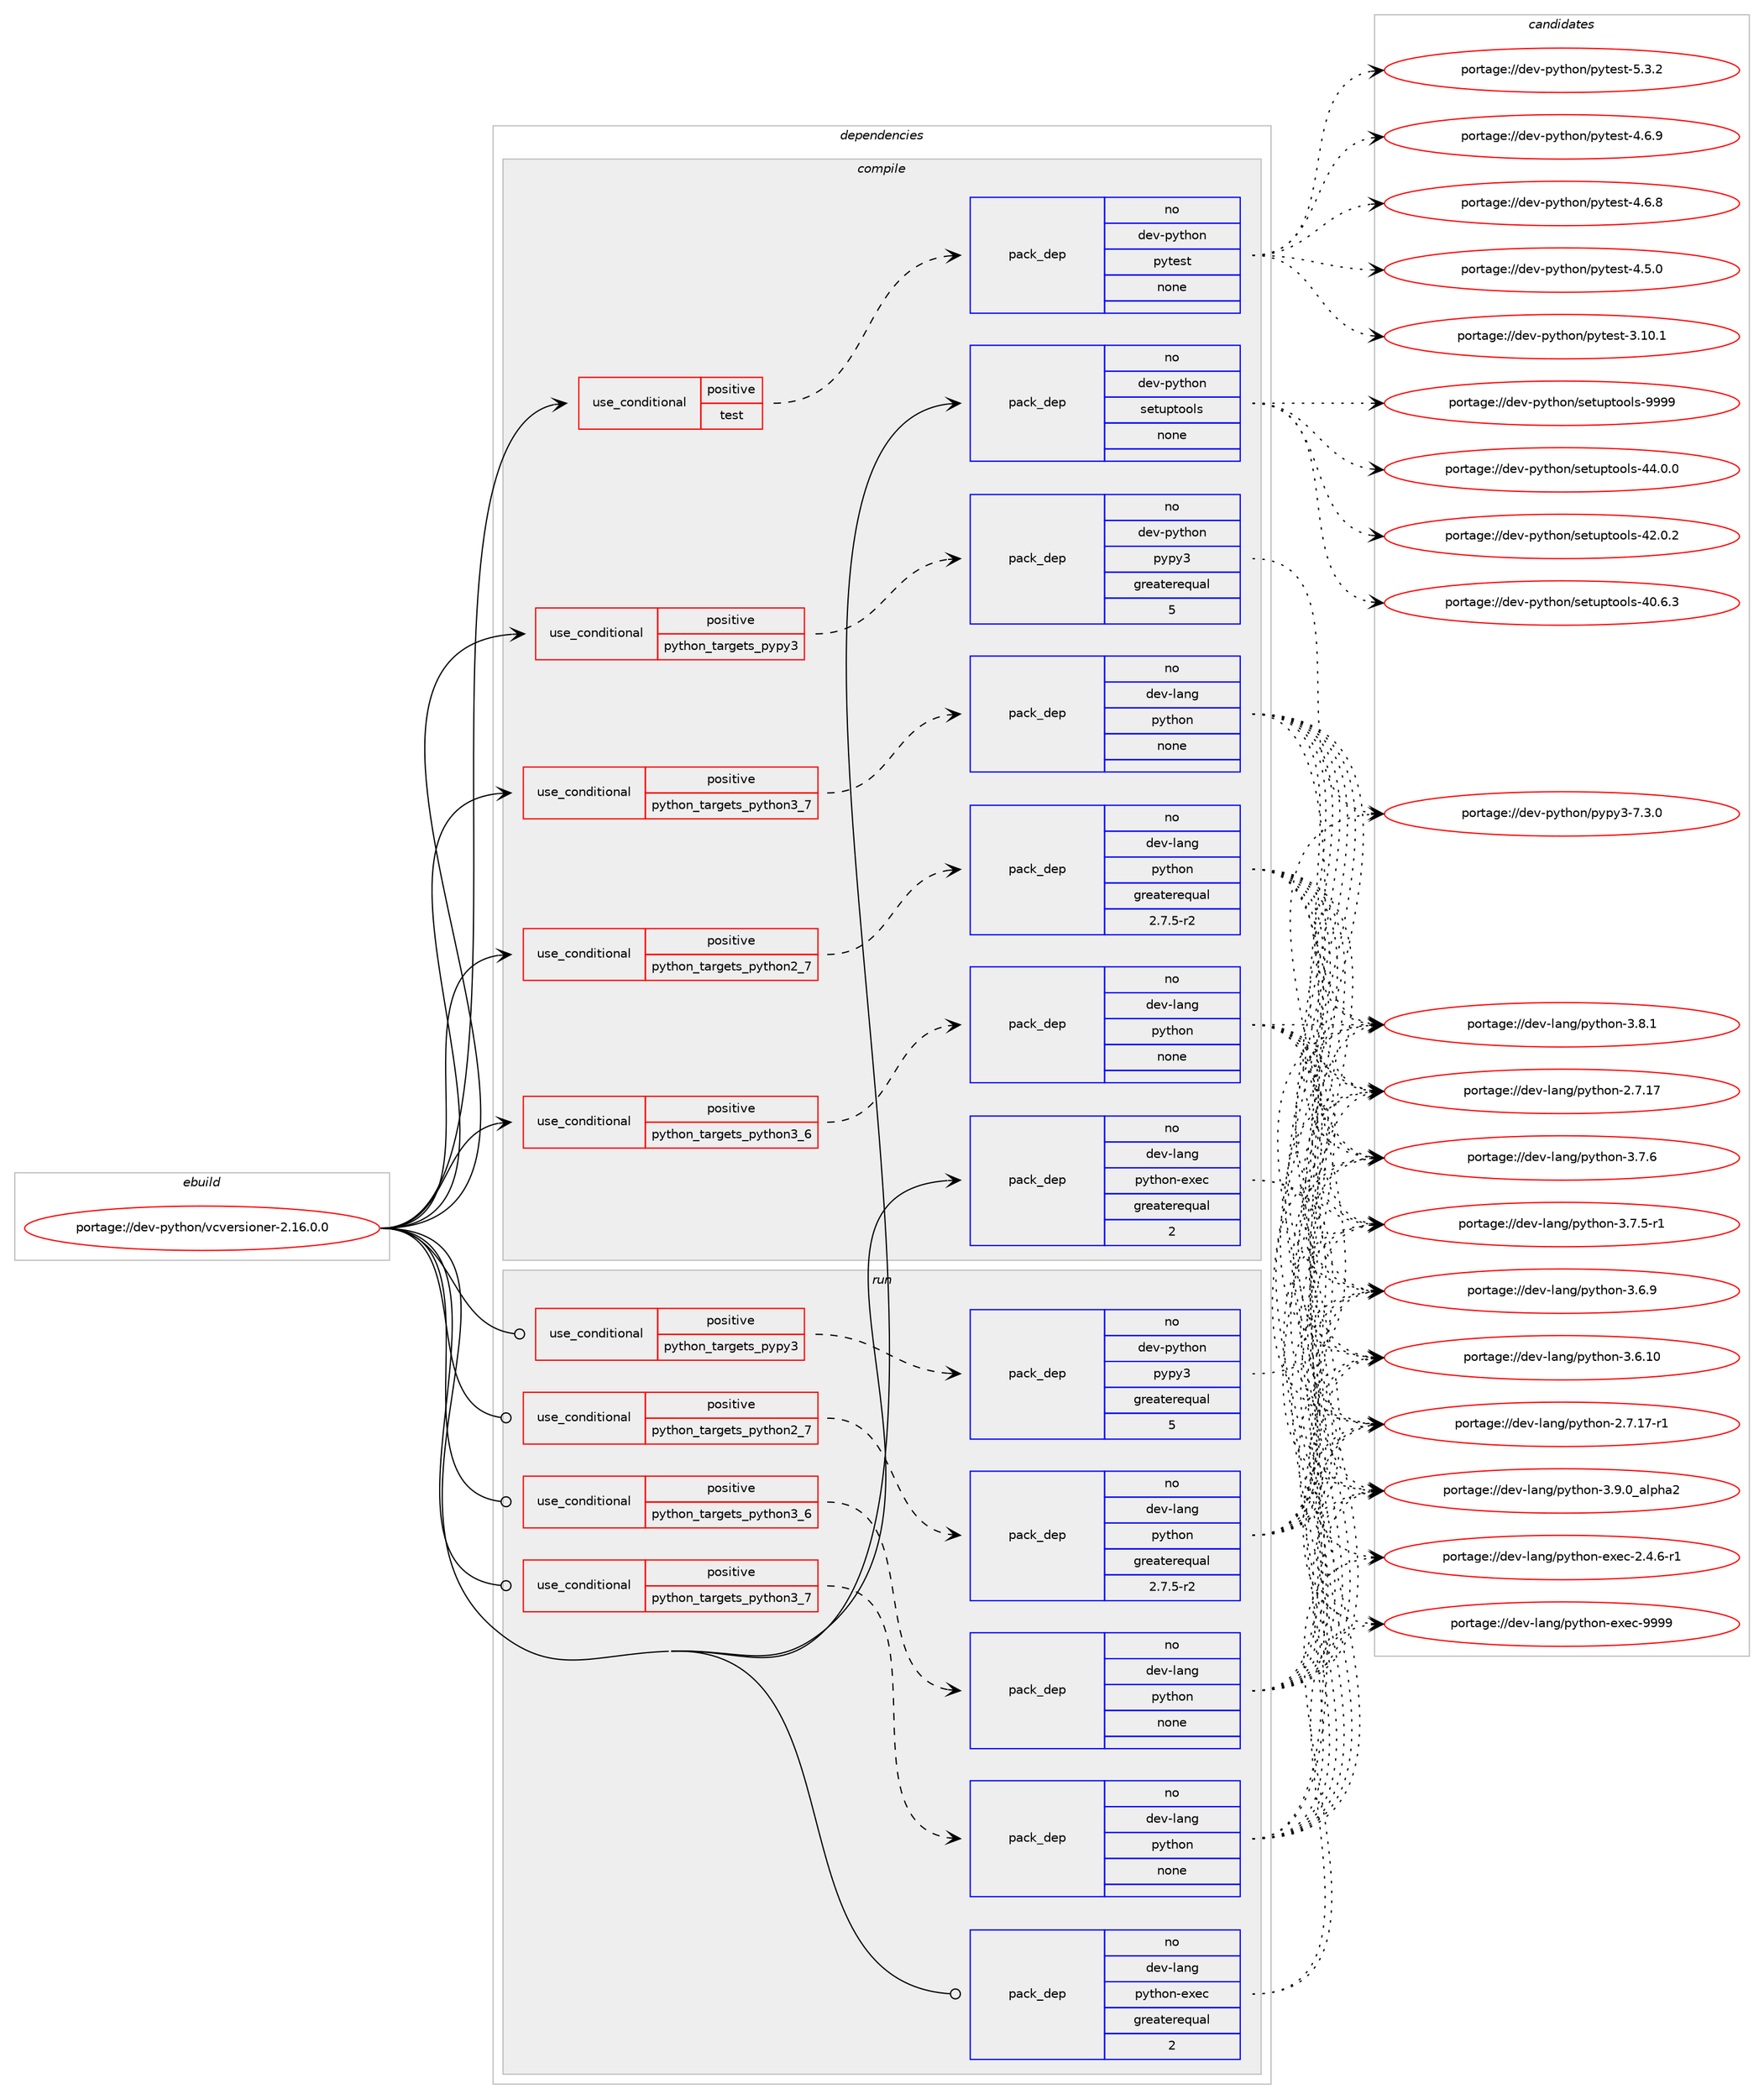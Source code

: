digraph prolog {

# *************
# Graph options
# *************

newrank=true;
concentrate=true;
compound=true;
graph [rankdir=LR,fontname=Helvetica,fontsize=10,ranksep=1.5];#, ranksep=2.5, nodesep=0.2];
edge  [arrowhead=vee];
node  [fontname=Helvetica,fontsize=10];

# **********
# The ebuild
# **********

subgraph cluster_leftcol {
color=gray;
rank=same;
label=<<i>ebuild</i>>;
id [label="portage://dev-python/vcversioner-2.16.0.0", color=red, width=4, href="../dev-python/vcversioner-2.16.0.0.svg"];
}

# ****************
# The dependencies
# ****************

subgraph cluster_midcol {
color=gray;
label=<<i>dependencies</i>>;
subgraph cluster_compile {
fillcolor="#eeeeee";
style=filled;
label=<<i>compile</i>>;
subgraph cond104038 {
dependency419313 [label=<<TABLE BORDER="0" CELLBORDER="1" CELLSPACING="0" CELLPADDING="4"><TR><TD ROWSPAN="3" CELLPADDING="10">use_conditional</TD></TR><TR><TD>positive</TD></TR><TR><TD>python_targets_pypy3</TD></TR></TABLE>>, shape=none, color=red];
subgraph pack310392 {
dependency419314 [label=<<TABLE BORDER="0" CELLBORDER="1" CELLSPACING="0" CELLPADDING="4" WIDTH="220"><TR><TD ROWSPAN="6" CELLPADDING="30">pack_dep</TD></TR><TR><TD WIDTH="110">no</TD></TR><TR><TD>dev-python</TD></TR><TR><TD>pypy3</TD></TR><TR><TD>greaterequal</TD></TR><TR><TD>5</TD></TR></TABLE>>, shape=none, color=blue];
}
dependency419313:e -> dependency419314:w [weight=20,style="dashed",arrowhead="vee"];
}
id:e -> dependency419313:w [weight=20,style="solid",arrowhead="vee"];
subgraph cond104039 {
dependency419315 [label=<<TABLE BORDER="0" CELLBORDER="1" CELLSPACING="0" CELLPADDING="4"><TR><TD ROWSPAN="3" CELLPADDING="10">use_conditional</TD></TR><TR><TD>positive</TD></TR><TR><TD>python_targets_python2_7</TD></TR></TABLE>>, shape=none, color=red];
subgraph pack310393 {
dependency419316 [label=<<TABLE BORDER="0" CELLBORDER="1" CELLSPACING="0" CELLPADDING="4" WIDTH="220"><TR><TD ROWSPAN="6" CELLPADDING="30">pack_dep</TD></TR><TR><TD WIDTH="110">no</TD></TR><TR><TD>dev-lang</TD></TR><TR><TD>python</TD></TR><TR><TD>greaterequal</TD></TR><TR><TD>2.7.5-r2</TD></TR></TABLE>>, shape=none, color=blue];
}
dependency419315:e -> dependency419316:w [weight=20,style="dashed",arrowhead="vee"];
}
id:e -> dependency419315:w [weight=20,style="solid",arrowhead="vee"];
subgraph cond104040 {
dependency419317 [label=<<TABLE BORDER="0" CELLBORDER="1" CELLSPACING="0" CELLPADDING="4"><TR><TD ROWSPAN="3" CELLPADDING="10">use_conditional</TD></TR><TR><TD>positive</TD></TR><TR><TD>python_targets_python3_6</TD></TR></TABLE>>, shape=none, color=red];
subgraph pack310394 {
dependency419318 [label=<<TABLE BORDER="0" CELLBORDER="1" CELLSPACING="0" CELLPADDING="4" WIDTH="220"><TR><TD ROWSPAN="6" CELLPADDING="30">pack_dep</TD></TR><TR><TD WIDTH="110">no</TD></TR><TR><TD>dev-lang</TD></TR><TR><TD>python</TD></TR><TR><TD>none</TD></TR><TR><TD></TD></TR></TABLE>>, shape=none, color=blue];
}
dependency419317:e -> dependency419318:w [weight=20,style="dashed",arrowhead="vee"];
}
id:e -> dependency419317:w [weight=20,style="solid",arrowhead="vee"];
subgraph cond104041 {
dependency419319 [label=<<TABLE BORDER="0" CELLBORDER="1" CELLSPACING="0" CELLPADDING="4"><TR><TD ROWSPAN="3" CELLPADDING="10">use_conditional</TD></TR><TR><TD>positive</TD></TR><TR><TD>python_targets_python3_7</TD></TR></TABLE>>, shape=none, color=red];
subgraph pack310395 {
dependency419320 [label=<<TABLE BORDER="0" CELLBORDER="1" CELLSPACING="0" CELLPADDING="4" WIDTH="220"><TR><TD ROWSPAN="6" CELLPADDING="30">pack_dep</TD></TR><TR><TD WIDTH="110">no</TD></TR><TR><TD>dev-lang</TD></TR><TR><TD>python</TD></TR><TR><TD>none</TD></TR><TR><TD></TD></TR></TABLE>>, shape=none, color=blue];
}
dependency419319:e -> dependency419320:w [weight=20,style="dashed",arrowhead="vee"];
}
id:e -> dependency419319:w [weight=20,style="solid",arrowhead="vee"];
subgraph cond104042 {
dependency419321 [label=<<TABLE BORDER="0" CELLBORDER="1" CELLSPACING="0" CELLPADDING="4"><TR><TD ROWSPAN="3" CELLPADDING="10">use_conditional</TD></TR><TR><TD>positive</TD></TR><TR><TD>test</TD></TR></TABLE>>, shape=none, color=red];
subgraph pack310396 {
dependency419322 [label=<<TABLE BORDER="0" CELLBORDER="1" CELLSPACING="0" CELLPADDING="4" WIDTH="220"><TR><TD ROWSPAN="6" CELLPADDING="30">pack_dep</TD></TR><TR><TD WIDTH="110">no</TD></TR><TR><TD>dev-python</TD></TR><TR><TD>pytest</TD></TR><TR><TD>none</TD></TR><TR><TD></TD></TR></TABLE>>, shape=none, color=blue];
}
dependency419321:e -> dependency419322:w [weight=20,style="dashed",arrowhead="vee"];
}
id:e -> dependency419321:w [weight=20,style="solid",arrowhead="vee"];
subgraph pack310397 {
dependency419323 [label=<<TABLE BORDER="0" CELLBORDER="1" CELLSPACING="0" CELLPADDING="4" WIDTH="220"><TR><TD ROWSPAN="6" CELLPADDING="30">pack_dep</TD></TR><TR><TD WIDTH="110">no</TD></TR><TR><TD>dev-lang</TD></TR><TR><TD>python-exec</TD></TR><TR><TD>greaterequal</TD></TR><TR><TD>2</TD></TR></TABLE>>, shape=none, color=blue];
}
id:e -> dependency419323:w [weight=20,style="solid",arrowhead="vee"];
subgraph pack310398 {
dependency419324 [label=<<TABLE BORDER="0" CELLBORDER="1" CELLSPACING="0" CELLPADDING="4" WIDTH="220"><TR><TD ROWSPAN="6" CELLPADDING="30">pack_dep</TD></TR><TR><TD WIDTH="110">no</TD></TR><TR><TD>dev-python</TD></TR><TR><TD>setuptools</TD></TR><TR><TD>none</TD></TR><TR><TD></TD></TR></TABLE>>, shape=none, color=blue];
}
id:e -> dependency419324:w [weight=20,style="solid",arrowhead="vee"];
}
subgraph cluster_compileandrun {
fillcolor="#eeeeee";
style=filled;
label=<<i>compile and run</i>>;
}
subgraph cluster_run {
fillcolor="#eeeeee";
style=filled;
label=<<i>run</i>>;
subgraph cond104043 {
dependency419325 [label=<<TABLE BORDER="0" CELLBORDER="1" CELLSPACING="0" CELLPADDING="4"><TR><TD ROWSPAN="3" CELLPADDING="10">use_conditional</TD></TR><TR><TD>positive</TD></TR><TR><TD>python_targets_pypy3</TD></TR></TABLE>>, shape=none, color=red];
subgraph pack310399 {
dependency419326 [label=<<TABLE BORDER="0" CELLBORDER="1" CELLSPACING="0" CELLPADDING="4" WIDTH="220"><TR><TD ROWSPAN="6" CELLPADDING="30">pack_dep</TD></TR><TR><TD WIDTH="110">no</TD></TR><TR><TD>dev-python</TD></TR><TR><TD>pypy3</TD></TR><TR><TD>greaterequal</TD></TR><TR><TD>5</TD></TR></TABLE>>, shape=none, color=blue];
}
dependency419325:e -> dependency419326:w [weight=20,style="dashed",arrowhead="vee"];
}
id:e -> dependency419325:w [weight=20,style="solid",arrowhead="odot"];
subgraph cond104044 {
dependency419327 [label=<<TABLE BORDER="0" CELLBORDER="1" CELLSPACING="0" CELLPADDING="4"><TR><TD ROWSPAN="3" CELLPADDING="10">use_conditional</TD></TR><TR><TD>positive</TD></TR><TR><TD>python_targets_python2_7</TD></TR></TABLE>>, shape=none, color=red];
subgraph pack310400 {
dependency419328 [label=<<TABLE BORDER="0" CELLBORDER="1" CELLSPACING="0" CELLPADDING="4" WIDTH="220"><TR><TD ROWSPAN="6" CELLPADDING="30">pack_dep</TD></TR><TR><TD WIDTH="110">no</TD></TR><TR><TD>dev-lang</TD></TR><TR><TD>python</TD></TR><TR><TD>greaterequal</TD></TR><TR><TD>2.7.5-r2</TD></TR></TABLE>>, shape=none, color=blue];
}
dependency419327:e -> dependency419328:w [weight=20,style="dashed",arrowhead="vee"];
}
id:e -> dependency419327:w [weight=20,style="solid",arrowhead="odot"];
subgraph cond104045 {
dependency419329 [label=<<TABLE BORDER="0" CELLBORDER="1" CELLSPACING="0" CELLPADDING="4"><TR><TD ROWSPAN="3" CELLPADDING="10">use_conditional</TD></TR><TR><TD>positive</TD></TR><TR><TD>python_targets_python3_6</TD></TR></TABLE>>, shape=none, color=red];
subgraph pack310401 {
dependency419330 [label=<<TABLE BORDER="0" CELLBORDER="1" CELLSPACING="0" CELLPADDING="4" WIDTH="220"><TR><TD ROWSPAN="6" CELLPADDING="30">pack_dep</TD></TR><TR><TD WIDTH="110">no</TD></TR><TR><TD>dev-lang</TD></TR><TR><TD>python</TD></TR><TR><TD>none</TD></TR><TR><TD></TD></TR></TABLE>>, shape=none, color=blue];
}
dependency419329:e -> dependency419330:w [weight=20,style="dashed",arrowhead="vee"];
}
id:e -> dependency419329:w [weight=20,style="solid",arrowhead="odot"];
subgraph cond104046 {
dependency419331 [label=<<TABLE BORDER="0" CELLBORDER="1" CELLSPACING="0" CELLPADDING="4"><TR><TD ROWSPAN="3" CELLPADDING="10">use_conditional</TD></TR><TR><TD>positive</TD></TR><TR><TD>python_targets_python3_7</TD></TR></TABLE>>, shape=none, color=red];
subgraph pack310402 {
dependency419332 [label=<<TABLE BORDER="0" CELLBORDER="1" CELLSPACING="0" CELLPADDING="4" WIDTH="220"><TR><TD ROWSPAN="6" CELLPADDING="30">pack_dep</TD></TR><TR><TD WIDTH="110">no</TD></TR><TR><TD>dev-lang</TD></TR><TR><TD>python</TD></TR><TR><TD>none</TD></TR><TR><TD></TD></TR></TABLE>>, shape=none, color=blue];
}
dependency419331:e -> dependency419332:w [weight=20,style="dashed",arrowhead="vee"];
}
id:e -> dependency419331:w [weight=20,style="solid",arrowhead="odot"];
subgraph pack310403 {
dependency419333 [label=<<TABLE BORDER="0" CELLBORDER="1" CELLSPACING="0" CELLPADDING="4" WIDTH="220"><TR><TD ROWSPAN="6" CELLPADDING="30">pack_dep</TD></TR><TR><TD WIDTH="110">no</TD></TR><TR><TD>dev-lang</TD></TR><TR><TD>python-exec</TD></TR><TR><TD>greaterequal</TD></TR><TR><TD>2</TD></TR></TABLE>>, shape=none, color=blue];
}
id:e -> dependency419333:w [weight=20,style="solid",arrowhead="odot"];
}
}

# **************
# The candidates
# **************

subgraph cluster_choices {
rank=same;
color=gray;
label=<<i>candidates</i>>;

subgraph choice310392 {
color=black;
nodesep=1;
choice100101118451121211161041111104711212111212151455546514648 [label="portage://dev-python/pypy3-7.3.0", color=red, width=4,href="../dev-python/pypy3-7.3.0.svg"];
dependency419314:e -> choice100101118451121211161041111104711212111212151455546514648:w [style=dotted,weight="100"];
}
subgraph choice310393 {
color=black;
nodesep=1;
choice10010111845108971101034711212111610411111045514657464895971081121049750 [label="portage://dev-lang/python-3.9.0_alpha2", color=red, width=4,href="../dev-lang/python-3.9.0_alpha2.svg"];
choice100101118451089711010347112121116104111110455146564649 [label="portage://dev-lang/python-3.8.1", color=red, width=4,href="../dev-lang/python-3.8.1.svg"];
choice100101118451089711010347112121116104111110455146554654 [label="portage://dev-lang/python-3.7.6", color=red, width=4,href="../dev-lang/python-3.7.6.svg"];
choice1001011184510897110103471121211161041111104551465546534511449 [label="portage://dev-lang/python-3.7.5-r1", color=red, width=4,href="../dev-lang/python-3.7.5-r1.svg"];
choice100101118451089711010347112121116104111110455146544657 [label="portage://dev-lang/python-3.6.9", color=red, width=4,href="../dev-lang/python-3.6.9.svg"];
choice10010111845108971101034711212111610411111045514654464948 [label="portage://dev-lang/python-3.6.10", color=red, width=4,href="../dev-lang/python-3.6.10.svg"];
choice100101118451089711010347112121116104111110455046554649554511449 [label="portage://dev-lang/python-2.7.17-r1", color=red, width=4,href="../dev-lang/python-2.7.17-r1.svg"];
choice10010111845108971101034711212111610411111045504655464955 [label="portage://dev-lang/python-2.7.17", color=red, width=4,href="../dev-lang/python-2.7.17.svg"];
dependency419316:e -> choice10010111845108971101034711212111610411111045514657464895971081121049750:w [style=dotted,weight="100"];
dependency419316:e -> choice100101118451089711010347112121116104111110455146564649:w [style=dotted,weight="100"];
dependency419316:e -> choice100101118451089711010347112121116104111110455146554654:w [style=dotted,weight="100"];
dependency419316:e -> choice1001011184510897110103471121211161041111104551465546534511449:w [style=dotted,weight="100"];
dependency419316:e -> choice100101118451089711010347112121116104111110455146544657:w [style=dotted,weight="100"];
dependency419316:e -> choice10010111845108971101034711212111610411111045514654464948:w [style=dotted,weight="100"];
dependency419316:e -> choice100101118451089711010347112121116104111110455046554649554511449:w [style=dotted,weight="100"];
dependency419316:e -> choice10010111845108971101034711212111610411111045504655464955:w [style=dotted,weight="100"];
}
subgraph choice310394 {
color=black;
nodesep=1;
choice10010111845108971101034711212111610411111045514657464895971081121049750 [label="portage://dev-lang/python-3.9.0_alpha2", color=red, width=4,href="../dev-lang/python-3.9.0_alpha2.svg"];
choice100101118451089711010347112121116104111110455146564649 [label="portage://dev-lang/python-3.8.1", color=red, width=4,href="../dev-lang/python-3.8.1.svg"];
choice100101118451089711010347112121116104111110455146554654 [label="portage://dev-lang/python-3.7.6", color=red, width=4,href="../dev-lang/python-3.7.6.svg"];
choice1001011184510897110103471121211161041111104551465546534511449 [label="portage://dev-lang/python-3.7.5-r1", color=red, width=4,href="../dev-lang/python-3.7.5-r1.svg"];
choice100101118451089711010347112121116104111110455146544657 [label="portage://dev-lang/python-3.6.9", color=red, width=4,href="../dev-lang/python-3.6.9.svg"];
choice10010111845108971101034711212111610411111045514654464948 [label="portage://dev-lang/python-3.6.10", color=red, width=4,href="../dev-lang/python-3.6.10.svg"];
choice100101118451089711010347112121116104111110455046554649554511449 [label="portage://dev-lang/python-2.7.17-r1", color=red, width=4,href="../dev-lang/python-2.7.17-r1.svg"];
choice10010111845108971101034711212111610411111045504655464955 [label="portage://dev-lang/python-2.7.17", color=red, width=4,href="../dev-lang/python-2.7.17.svg"];
dependency419318:e -> choice10010111845108971101034711212111610411111045514657464895971081121049750:w [style=dotted,weight="100"];
dependency419318:e -> choice100101118451089711010347112121116104111110455146564649:w [style=dotted,weight="100"];
dependency419318:e -> choice100101118451089711010347112121116104111110455146554654:w [style=dotted,weight="100"];
dependency419318:e -> choice1001011184510897110103471121211161041111104551465546534511449:w [style=dotted,weight="100"];
dependency419318:e -> choice100101118451089711010347112121116104111110455146544657:w [style=dotted,weight="100"];
dependency419318:e -> choice10010111845108971101034711212111610411111045514654464948:w [style=dotted,weight="100"];
dependency419318:e -> choice100101118451089711010347112121116104111110455046554649554511449:w [style=dotted,weight="100"];
dependency419318:e -> choice10010111845108971101034711212111610411111045504655464955:w [style=dotted,weight="100"];
}
subgraph choice310395 {
color=black;
nodesep=1;
choice10010111845108971101034711212111610411111045514657464895971081121049750 [label="portage://dev-lang/python-3.9.0_alpha2", color=red, width=4,href="../dev-lang/python-3.9.0_alpha2.svg"];
choice100101118451089711010347112121116104111110455146564649 [label="portage://dev-lang/python-3.8.1", color=red, width=4,href="../dev-lang/python-3.8.1.svg"];
choice100101118451089711010347112121116104111110455146554654 [label="portage://dev-lang/python-3.7.6", color=red, width=4,href="../dev-lang/python-3.7.6.svg"];
choice1001011184510897110103471121211161041111104551465546534511449 [label="portage://dev-lang/python-3.7.5-r1", color=red, width=4,href="../dev-lang/python-3.7.5-r1.svg"];
choice100101118451089711010347112121116104111110455146544657 [label="portage://dev-lang/python-3.6.9", color=red, width=4,href="../dev-lang/python-3.6.9.svg"];
choice10010111845108971101034711212111610411111045514654464948 [label="portage://dev-lang/python-3.6.10", color=red, width=4,href="../dev-lang/python-3.6.10.svg"];
choice100101118451089711010347112121116104111110455046554649554511449 [label="portage://dev-lang/python-2.7.17-r1", color=red, width=4,href="../dev-lang/python-2.7.17-r1.svg"];
choice10010111845108971101034711212111610411111045504655464955 [label="portage://dev-lang/python-2.7.17", color=red, width=4,href="../dev-lang/python-2.7.17.svg"];
dependency419320:e -> choice10010111845108971101034711212111610411111045514657464895971081121049750:w [style=dotted,weight="100"];
dependency419320:e -> choice100101118451089711010347112121116104111110455146564649:w [style=dotted,weight="100"];
dependency419320:e -> choice100101118451089711010347112121116104111110455146554654:w [style=dotted,weight="100"];
dependency419320:e -> choice1001011184510897110103471121211161041111104551465546534511449:w [style=dotted,weight="100"];
dependency419320:e -> choice100101118451089711010347112121116104111110455146544657:w [style=dotted,weight="100"];
dependency419320:e -> choice10010111845108971101034711212111610411111045514654464948:w [style=dotted,weight="100"];
dependency419320:e -> choice100101118451089711010347112121116104111110455046554649554511449:w [style=dotted,weight="100"];
dependency419320:e -> choice10010111845108971101034711212111610411111045504655464955:w [style=dotted,weight="100"];
}
subgraph choice310396 {
color=black;
nodesep=1;
choice1001011184511212111610411111047112121116101115116455346514650 [label="portage://dev-python/pytest-5.3.2", color=red, width=4,href="../dev-python/pytest-5.3.2.svg"];
choice1001011184511212111610411111047112121116101115116455246544657 [label="portage://dev-python/pytest-4.6.9", color=red, width=4,href="../dev-python/pytest-4.6.9.svg"];
choice1001011184511212111610411111047112121116101115116455246544656 [label="portage://dev-python/pytest-4.6.8", color=red, width=4,href="../dev-python/pytest-4.6.8.svg"];
choice1001011184511212111610411111047112121116101115116455246534648 [label="portage://dev-python/pytest-4.5.0", color=red, width=4,href="../dev-python/pytest-4.5.0.svg"];
choice100101118451121211161041111104711212111610111511645514649484649 [label="portage://dev-python/pytest-3.10.1", color=red, width=4,href="../dev-python/pytest-3.10.1.svg"];
dependency419322:e -> choice1001011184511212111610411111047112121116101115116455346514650:w [style=dotted,weight="100"];
dependency419322:e -> choice1001011184511212111610411111047112121116101115116455246544657:w [style=dotted,weight="100"];
dependency419322:e -> choice1001011184511212111610411111047112121116101115116455246544656:w [style=dotted,weight="100"];
dependency419322:e -> choice1001011184511212111610411111047112121116101115116455246534648:w [style=dotted,weight="100"];
dependency419322:e -> choice100101118451121211161041111104711212111610111511645514649484649:w [style=dotted,weight="100"];
}
subgraph choice310397 {
color=black;
nodesep=1;
choice10010111845108971101034711212111610411111045101120101994557575757 [label="portage://dev-lang/python-exec-9999", color=red, width=4,href="../dev-lang/python-exec-9999.svg"];
choice10010111845108971101034711212111610411111045101120101994550465246544511449 [label="portage://dev-lang/python-exec-2.4.6-r1", color=red, width=4,href="../dev-lang/python-exec-2.4.6-r1.svg"];
dependency419323:e -> choice10010111845108971101034711212111610411111045101120101994557575757:w [style=dotted,weight="100"];
dependency419323:e -> choice10010111845108971101034711212111610411111045101120101994550465246544511449:w [style=dotted,weight="100"];
}
subgraph choice310398 {
color=black;
nodesep=1;
choice10010111845112121116104111110471151011161171121161111111081154557575757 [label="portage://dev-python/setuptools-9999", color=red, width=4,href="../dev-python/setuptools-9999.svg"];
choice100101118451121211161041111104711510111611711211611111110811545525246484648 [label="portage://dev-python/setuptools-44.0.0", color=red, width=4,href="../dev-python/setuptools-44.0.0.svg"];
choice100101118451121211161041111104711510111611711211611111110811545525046484650 [label="portage://dev-python/setuptools-42.0.2", color=red, width=4,href="../dev-python/setuptools-42.0.2.svg"];
choice100101118451121211161041111104711510111611711211611111110811545524846544651 [label="portage://dev-python/setuptools-40.6.3", color=red, width=4,href="../dev-python/setuptools-40.6.3.svg"];
dependency419324:e -> choice10010111845112121116104111110471151011161171121161111111081154557575757:w [style=dotted,weight="100"];
dependency419324:e -> choice100101118451121211161041111104711510111611711211611111110811545525246484648:w [style=dotted,weight="100"];
dependency419324:e -> choice100101118451121211161041111104711510111611711211611111110811545525046484650:w [style=dotted,weight="100"];
dependency419324:e -> choice100101118451121211161041111104711510111611711211611111110811545524846544651:w [style=dotted,weight="100"];
}
subgraph choice310399 {
color=black;
nodesep=1;
choice100101118451121211161041111104711212111212151455546514648 [label="portage://dev-python/pypy3-7.3.0", color=red, width=4,href="../dev-python/pypy3-7.3.0.svg"];
dependency419326:e -> choice100101118451121211161041111104711212111212151455546514648:w [style=dotted,weight="100"];
}
subgraph choice310400 {
color=black;
nodesep=1;
choice10010111845108971101034711212111610411111045514657464895971081121049750 [label="portage://dev-lang/python-3.9.0_alpha2", color=red, width=4,href="../dev-lang/python-3.9.0_alpha2.svg"];
choice100101118451089711010347112121116104111110455146564649 [label="portage://dev-lang/python-3.8.1", color=red, width=4,href="../dev-lang/python-3.8.1.svg"];
choice100101118451089711010347112121116104111110455146554654 [label="portage://dev-lang/python-3.7.6", color=red, width=4,href="../dev-lang/python-3.7.6.svg"];
choice1001011184510897110103471121211161041111104551465546534511449 [label="portage://dev-lang/python-3.7.5-r1", color=red, width=4,href="../dev-lang/python-3.7.5-r1.svg"];
choice100101118451089711010347112121116104111110455146544657 [label="portage://dev-lang/python-3.6.9", color=red, width=4,href="../dev-lang/python-3.6.9.svg"];
choice10010111845108971101034711212111610411111045514654464948 [label="portage://dev-lang/python-3.6.10", color=red, width=4,href="../dev-lang/python-3.6.10.svg"];
choice100101118451089711010347112121116104111110455046554649554511449 [label="portage://dev-lang/python-2.7.17-r1", color=red, width=4,href="../dev-lang/python-2.7.17-r1.svg"];
choice10010111845108971101034711212111610411111045504655464955 [label="portage://dev-lang/python-2.7.17", color=red, width=4,href="../dev-lang/python-2.7.17.svg"];
dependency419328:e -> choice10010111845108971101034711212111610411111045514657464895971081121049750:w [style=dotted,weight="100"];
dependency419328:e -> choice100101118451089711010347112121116104111110455146564649:w [style=dotted,weight="100"];
dependency419328:e -> choice100101118451089711010347112121116104111110455146554654:w [style=dotted,weight="100"];
dependency419328:e -> choice1001011184510897110103471121211161041111104551465546534511449:w [style=dotted,weight="100"];
dependency419328:e -> choice100101118451089711010347112121116104111110455146544657:w [style=dotted,weight="100"];
dependency419328:e -> choice10010111845108971101034711212111610411111045514654464948:w [style=dotted,weight="100"];
dependency419328:e -> choice100101118451089711010347112121116104111110455046554649554511449:w [style=dotted,weight="100"];
dependency419328:e -> choice10010111845108971101034711212111610411111045504655464955:w [style=dotted,weight="100"];
}
subgraph choice310401 {
color=black;
nodesep=1;
choice10010111845108971101034711212111610411111045514657464895971081121049750 [label="portage://dev-lang/python-3.9.0_alpha2", color=red, width=4,href="../dev-lang/python-3.9.0_alpha2.svg"];
choice100101118451089711010347112121116104111110455146564649 [label="portage://dev-lang/python-3.8.1", color=red, width=4,href="../dev-lang/python-3.8.1.svg"];
choice100101118451089711010347112121116104111110455146554654 [label="portage://dev-lang/python-3.7.6", color=red, width=4,href="../dev-lang/python-3.7.6.svg"];
choice1001011184510897110103471121211161041111104551465546534511449 [label="portage://dev-lang/python-3.7.5-r1", color=red, width=4,href="../dev-lang/python-3.7.5-r1.svg"];
choice100101118451089711010347112121116104111110455146544657 [label="portage://dev-lang/python-3.6.9", color=red, width=4,href="../dev-lang/python-3.6.9.svg"];
choice10010111845108971101034711212111610411111045514654464948 [label="portage://dev-lang/python-3.6.10", color=red, width=4,href="../dev-lang/python-3.6.10.svg"];
choice100101118451089711010347112121116104111110455046554649554511449 [label="portage://dev-lang/python-2.7.17-r1", color=red, width=4,href="../dev-lang/python-2.7.17-r1.svg"];
choice10010111845108971101034711212111610411111045504655464955 [label="portage://dev-lang/python-2.7.17", color=red, width=4,href="../dev-lang/python-2.7.17.svg"];
dependency419330:e -> choice10010111845108971101034711212111610411111045514657464895971081121049750:w [style=dotted,weight="100"];
dependency419330:e -> choice100101118451089711010347112121116104111110455146564649:w [style=dotted,weight="100"];
dependency419330:e -> choice100101118451089711010347112121116104111110455146554654:w [style=dotted,weight="100"];
dependency419330:e -> choice1001011184510897110103471121211161041111104551465546534511449:w [style=dotted,weight="100"];
dependency419330:e -> choice100101118451089711010347112121116104111110455146544657:w [style=dotted,weight="100"];
dependency419330:e -> choice10010111845108971101034711212111610411111045514654464948:w [style=dotted,weight="100"];
dependency419330:e -> choice100101118451089711010347112121116104111110455046554649554511449:w [style=dotted,weight="100"];
dependency419330:e -> choice10010111845108971101034711212111610411111045504655464955:w [style=dotted,weight="100"];
}
subgraph choice310402 {
color=black;
nodesep=1;
choice10010111845108971101034711212111610411111045514657464895971081121049750 [label="portage://dev-lang/python-3.9.0_alpha2", color=red, width=4,href="../dev-lang/python-3.9.0_alpha2.svg"];
choice100101118451089711010347112121116104111110455146564649 [label="portage://dev-lang/python-3.8.1", color=red, width=4,href="../dev-lang/python-3.8.1.svg"];
choice100101118451089711010347112121116104111110455146554654 [label="portage://dev-lang/python-3.7.6", color=red, width=4,href="../dev-lang/python-3.7.6.svg"];
choice1001011184510897110103471121211161041111104551465546534511449 [label="portage://dev-lang/python-3.7.5-r1", color=red, width=4,href="../dev-lang/python-3.7.5-r1.svg"];
choice100101118451089711010347112121116104111110455146544657 [label="portage://dev-lang/python-3.6.9", color=red, width=4,href="../dev-lang/python-3.6.9.svg"];
choice10010111845108971101034711212111610411111045514654464948 [label="portage://dev-lang/python-3.6.10", color=red, width=4,href="../dev-lang/python-3.6.10.svg"];
choice100101118451089711010347112121116104111110455046554649554511449 [label="portage://dev-lang/python-2.7.17-r1", color=red, width=4,href="../dev-lang/python-2.7.17-r1.svg"];
choice10010111845108971101034711212111610411111045504655464955 [label="portage://dev-lang/python-2.7.17", color=red, width=4,href="../dev-lang/python-2.7.17.svg"];
dependency419332:e -> choice10010111845108971101034711212111610411111045514657464895971081121049750:w [style=dotted,weight="100"];
dependency419332:e -> choice100101118451089711010347112121116104111110455146564649:w [style=dotted,weight="100"];
dependency419332:e -> choice100101118451089711010347112121116104111110455146554654:w [style=dotted,weight="100"];
dependency419332:e -> choice1001011184510897110103471121211161041111104551465546534511449:w [style=dotted,weight="100"];
dependency419332:e -> choice100101118451089711010347112121116104111110455146544657:w [style=dotted,weight="100"];
dependency419332:e -> choice10010111845108971101034711212111610411111045514654464948:w [style=dotted,weight="100"];
dependency419332:e -> choice100101118451089711010347112121116104111110455046554649554511449:w [style=dotted,weight="100"];
dependency419332:e -> choice10010111845108971101034711212111610411111045504655464955:w [style=dotted,weight="100"];
}
subgraph choice310403 {
color=black;
nodesep=1;
choice10010111845108971101034711212111610411111045101120101994557575757 [label="portage://dev-lang/python-exec-9999", color=red, width=4,href="../dev-lang/python-exec-9999.svg"];
choice10010111845108971101034711212111610411111045101120101994550465246544511449 [label="portage://dev-lang/python-exec-2.4.6-r1", color=red, width=4,href="../dev-lang/python-exec-2.4.6-r1.svg"];
dependency419333:e -> choice10010111845108971101034711212111610411111045101120101994557575757:w [style=dotted,weight="100"];
dependency419333:e -> choice10010111845108971101034711212111610411111045101120101994550465246544511449:w [style=dotted,weight="100"];
}
}

}
